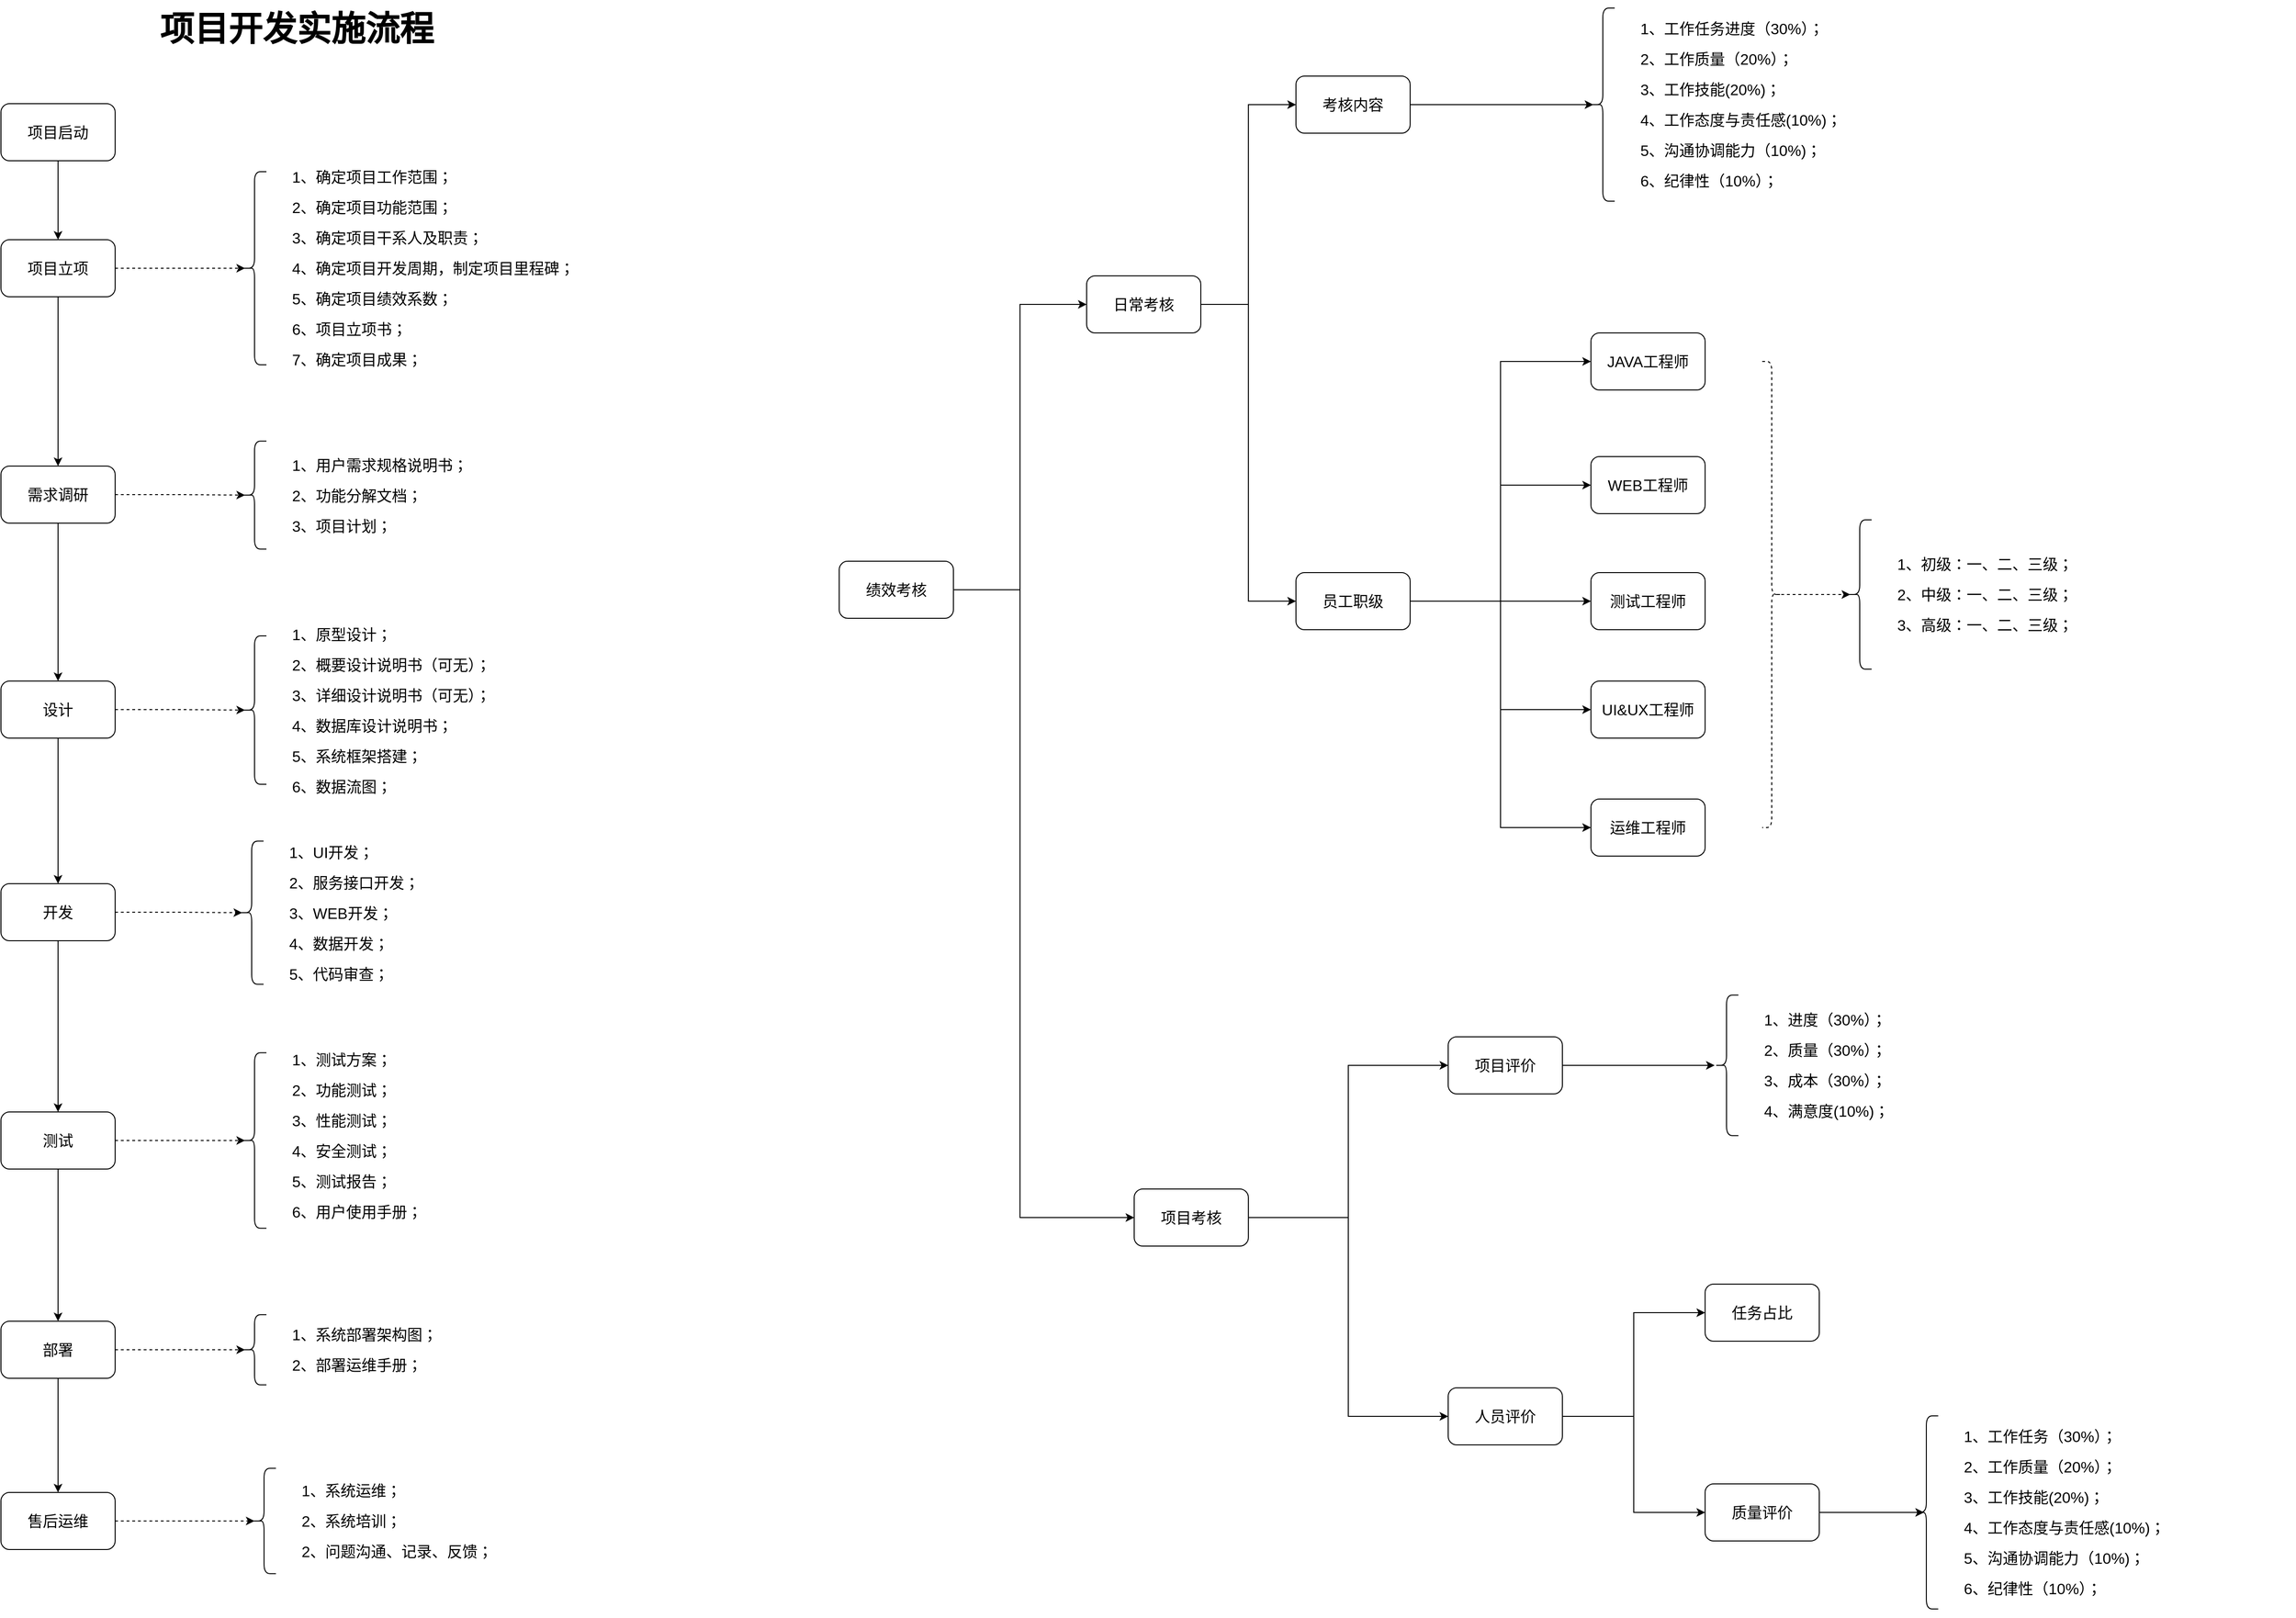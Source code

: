 <mxfile version="24.0.1" type="github">
  <diagram name="第 1 页" id="CrEvW9pFzBhu908rF6s5">
    <mxGraphModel dx="2060" dy="1118" grid="1" gridSize="10" guides="1" tooltips="1" connect="1" arrows="1" fold="1" page="1" pageScale="1" pageWidth="827" pageHeight="1169" math="0" shadow="0">
      <root>
        <mxCell id="0" />
        <mxCell id="1" parent="0" />
        <mxCell id="GFlxzyXbFYNbmDDl-b3X-3" value="" style="edgeStyle=orthogonalEdgeStyle;rounded=0;orthogonalLoop=1;jettySize=auto;html=1;fontSize=16;" parent="1" source="GFlxzyXbFYNbmDDl-b3X-1" target="GFlxzyXbFYNbmDDl-b3X-2" edge="1">
          <mxGeometry relative="1" as="geometry" />
        </mxCell>
        <mxCell id="GFlxzyXbFYNbmDDl-b3X-1" value="项目启动" style="rounded=1;whiteSpace=wrap;html=1;fontSize=16;" parent="1" vertex="1">
          <mxGeometry x="89" y="149" width="120" height="60" as="geometry" />
        </mxCell>
        <mxCell id="GFlxzyXbFYNbmDDl-b3X-5" value="" style="edgeStyle=orthogonalEdgeStyle;rounded=0;orthogonalLoop=1;jettySize=auto;html=1;fontSize=16;" parent="1" source="GFlxzyXbFYNbmDDl-b3X-2" target="GFlxzyXbFYNbmDDl-b3X-4" edge="1">
          <mxGeometry relative="1" as="geometry" />
        </mxCell>
        <mxCell id="GFlxzyXbFYNbmDDl-b3X-2" value="项目立项" style="whiteSpace=wrap;html=1;rounded=1;fontSize=16;" parent="1" vertex="1">
          <mxGeometry x="89" y="292" width="120" height="60" as="geometry" />
        </mxCell>
        <mxCell id="GFlxzyXbFYNbmDDl-b3X-7" value="" style="edgeStyle=orthogonalEdgeStyle;rounded=0;orthogonalLoop=1;jettySize=auto;html=1;fontSize=16;" parent="1" source="GFlxzyXbFYNbmDDl-b3X-4" target="GFlxzyXbFYNbmDDl-b3X-6" edge="1">
          <mxGeometry relative="1" as="geometry" />
        </mxCell>
        <mxCell id="GFlxzyXbFYNbmDDl-b3X-4" value="需求调研" style="whiteSpace=wrap;html=1;rounded=1;fontSize=16;" parent="1" vertex="1">
          <mxGeometry x="89" y="530" width="120" height="60" as="geometry" />
        </mxCell>
        <mxCell id="GFlxzyXbFYNbmDDl-b3X-9" value="" style="edgeStyle=orthogonalEdgeStyle;rounded=0;orthogonalLoop=1;jettySize=auto;html=1;fontSize=16;" parent="1" source="GFlxzyXbFYNbmDDl-b3X-6" target="GFlxzyXbFYNbmDDl-b3X-8" edge="1">
          <mxGeometry relative="1" as="geometry" />
        </mxCell>
        <mxCell id="GFlxzyXbFYNbmDDl-b3X-6" value="设计" style="whiteSpace=wrap;html=1;rounded=1;fontSize=16;" parent="1" vertex="1">
          <mxGeometry x="89" y="756" width="120" height="60" as="geometry" />
        </mxCell>
        <mxCell id="GFlxzyXbFYNbmDDl-b3X-11" value="" style="edgeStyle=orthogonalEdgeStyle;rounded=0;orthogonalLoop=1;jettySize=auto;html=1;fontSize=16;" parent="1" source="GFlxzyXbFYNbmDDl-b3X-8" target="GFlxzyXbFYNbmDDl-b3X-10" edge="1">
          <mxGeometry relative="1" as="geometry" />
        </mxCell>
        <mxCell id="GFlxzyXbFYNbmDDl-b3X-8" value="开发" style="whiteSpace=wrap;html=1;rounded=1;fontSize=16;" parent="1" vertex="1">
          <mxGeometry x="89" y="969" width="120" height="60" as="geometry" />
        </mxCell>
        <mxCell id="GFlxzyXbFYNbmDDl-b3X-13" value="" style="edgeStyle=orthogonalEdgeStyle;rounded=0;orthogonalLoop=1;jettySize=auto;html=1;fontSize=16;" parent="1" source="GFlxzyXbFYNbmDDl-b3X-10" target="GFlxzyXbFYNbmDDl-b3X-12" edge="1">
          <mxGeometry relative="1" as="geometry" />
        </mxCell>
        <mxCell id="GFlxzyXbFYNbmDDl-b3X-10" value="测试" style="whiteSpace=wrap;html=1;rounded=1;fontSize=16;" parent="1" vertex="1">
          <mxGeometry x="89" y="1209" width="120" height="60" as="geometry" />
        </mxCell>
        <mxCell id="GFlxzyXbFYNbmDDl-b3X-15" value="" style="edgeStyle=orthogonalEdgeStyle;rounded=0;orthogonalLoop=1;jettySize=auto;html=1;fontSize=16;" parent="1" source="GFlxzyXbFYNbmDDl-b3X-12" target="GFlxzyXbFYNbmDDl-b3X-14" edge="1">
          <mxGeometry relative="1" as="geometry" />
        </mxCell>
        <mxCell id="GFlxzyXbFYNbmDDl-b3X-12" value="部署" style="whiteSpace=wrap;html=1;rounded=1;fontSize=16;" parent="1" vertex="1">
          <mxGeometry x="89" y="1429" width="120" height="60" as="geometry" />
        </mxCell>
        <mxCell id="GFlxzyXbFYNbmDDl-b3X-14" value="售后运维" style="whiteSpace=wrap;html=1;rounded=1;fontSize=16;" parent="1" vertex="1">
          <mxGeometry x="89" y="1609" width="120" height="60" as="geometry" />
        </mxCell>
        <mxCell id="GFlxzyXbFYNbmDDl-b3X-17" style="edgeStyle=orthogonalEdgeStyle;rounded=0;orthogonalLoop=1;jettySize=auto;html=1;exitX=1;exitY=0.5;exitDx=0;exitDy=0;entryX=0.1;entryY=0.5;entryDx=0;entryDy=0;entryPerimeter=0;fontSize=16;dashed=1;startArrow=none;startFill=0;" parent="1" source="GFlxzyXbFYNbmDDl-b3X-2" target="GFlxzyXbFYNbmDDl-b3X-16" edge="1">
          <mxGeometry relative="1" as="geometry" />
        </mxCell>
        <mxCell id="GFlxzyXbFYNbmDDl-b3X-23" value="" style="group;fontSize=16;" parent="1" vertex="1" connectable="0">
          <mxGeometry x="343" y="212" width="400" height="220" as="geometry" />
        </mxCell>
        <mxCell id="GFlxzyXbFYNbmDDl-b3X-16" value="" style="shape=curlyBracket;whiteSpace=wrap;html=1;rounded=1;labelPosition=left;verticalLabelPosition=middle;align=right;verticalAlign=middle;fontSize=16;" parent="GFlxzyXbFYNbmDDl-b3X-23" vertex="1">
          <mxGeometry y="8.462" width="25" height="203.077" as="geometry" />
        </mxCell>
        <mxCell id="GFlxzyXbFYNbmDDl-b3X-21" value="&lt;p style=&quot;line-height: 100%;&quot;&gt;1、确定项目工作范围；&lt;/p&gt;&lt;p style=&quot;line-height: 100%;&quot;&gt;2、确定项目功能范围；&lt;/p&gt;&lt;p style=&quot;line-height: 100%;&quot;&gt;3、确定项目干系人及职责；&lt;/p&gt;&lt;p style=&quot;line-height: 100%;&quot;&gt;4、确定项目开发周期，制定项目里程碑；&lt;/p&gt;&lt;p style=&quot;line-height: 100%;&quot;&gt;5、确定项目绩效系数；&lt;/p&gt;&lt;p style=&quot;line-height: 100%;&quot;&gt;6、项目立项书；&lt;/p&gt;&lt;p style=&quot;line-height: 100%;&quot;&gt;7、确定项目成果；&lt;/p&gt;" style="text;html=1;strokeColor=none;fillColor=none;align=left;verticalAlign=middle;whiteSpace=wrap;rounded=0;horizontal=1;fontSize=16;" parent="GFlxzyXbFYNbmDDl-b3X-23" vertex="1">
          <mxGeometry x="50" width="350" height="220" as="geometry" />
        </mxCell>
        <mxCell id="GFlxzyXbFYNbmDDl-b3X-26" style="edgeStyle=orthogonalEdgeStyle;rounded=0;orthogonalLoop=1;jettySize=auto;html=1;entryX=0.1;entryY=0.5;entryDx=0;entryDy=0;entryPerimeter=0;fontSize=16;dashed=1;" parent="1" source="GFlxzyXbFYNbmDDl-b3X-4" target="HhBOS2dgm90hjr-vvZMC-8" edge="1">
          <mxGeometry relative="1" as="geometry">
            <mxPoint x="381.96" y="756" as="targetPoint" />
          </mxGeometry>
        </mxCell>
        <mxCell id="GFlxzyXbFYNbmDDl-b3X-32" style="edgeStyle=orthogonalEdgeStyle;rounded=0;orthogonalLoop=1;jettySize=auto;html=1;entryX=0.1;entryY=0.5;entryDx=0;entryDy=0;entryPerimeter=0;fontSize=16;dashed=1;" parent="1" source="GFlxzyXbFYNbmDDl-b3X-6" target="HhBOS2dgm90hjr-vvZMC-20" edge="1">
          <mxGeometry relative="1" as="geometry">
            <mxPoint x="391" y="896" as="targetPoint" />
          </mxGeometry>
        </mxCell>
        <mxCell id="GFlxzyXbFYNbmDDl-b3X-36" style="edgeStyle=orthogonalEdgeStyle;rounded=0;orthogonalLoop=1;jettySize=auto;html=1;fontSize=16;entryX=0.1;entryY=0.5;entryDx=0;entryDy=0;entryPerimeter=0;dashed=1;" parent="1" source="GFlxzyXbFYNbmDDl-b3X-8" target="HhBOS2dgm90hjr-vvZMC-29" edge="1">
          <mxGeometry relative="1" as="geometry">
            <mxPoint x="549" y="953" as="targetPoint" />
          </mxGeometry>
        </mxCell>
        <mxCell id="GFlxzyXbFYNbmDDl-b3X-40" style="edgeStyle=orthogonalEdgeStyle;rounded=0;orthogonalLoop=1;jettySize=auto;html=1;fontSize=16;entryX=0.1;entryY=0.5;entryDx=0;entryDy=0;entryPerimeter=0;dashed=1;" parent="1" source="GFlxzyXbFYNbmDDl-b3X-10" target="HhBOS2dgm90hjr-vvZMC-32" edge="1">
          <mxGeometry relative="1" as="geometry">
            <mxPoint x="359" y="1213" as="targetPoint" />
          </mxGeometry>
        </mxCell>
        <mxCell id="GFlxzyXbFYNbmDDl-b3X-44" style="edgeStyle=orthogonalEdgeStyle;rounded=0;orthogonalLoop=1;jettySize=auto;html=1;entryX=0.1;entryY=0.5;entryDx=0;entryDy=0;entryPerimeter=0;fontSize=16;dashed=1;" parent="1" source="GFlxzyXbFYNbmDDl-b3X-12" target="HhBOS2dgm90hjr-vvZMC-35" edge="1">
          <mxGeometry relative="1" as="geometry">
            <mxPoint x="381" y="1316.5" as="targetPoint" />
          </mxGeometry>
        </mxCell>
        <mxCell id="HhBOS2dgm90hjr-vvZMC-4" style="edgeStyle=orthogonalEdgeStyle;rounded=0;orthogonalLoop=1;jettySize=auto;html=1;entryX=0.1;entryY=0.5;entryDx=0;entryDy=0;entryPerimeter=0;fontSize=16;dashed=1;" parent="1" source="GFlxzyXbFYNbmDDl-b3X-14" target="HhBOS2dgm90hjr-vvZMC-38" edge="1">
          <mxGeometry relative="1" as="geometry">
            <mxPoint x="381" y="1455.5" as="targetPoint" />
          </mxGeometry>
        </mxCell>
        <mxCell id="HhBOS2dgm90hjr-vvZMC-7" value="" style="group;fontSize=16;" parent="1" vertex="1" connectable="0">
          <mxGeometry x="343" y="499" width="400" height="123" as="geometry" />
        </mxCell>
        <mxCell id="HhBOS2dgm90hjr-vvZMC-8" value="" style="shape=curlyBracket;whiteSpace=wrap;html=1;rounded=1;labelPosition=left;verticalLabelPosition=middle;align=right;verticalAlign=middle;fontSize=16;" parent="HhBOS2dgm90hjr-vvZMC-7" vertex="1">
          <mxGeometry y="4.731" width="25" height="113.538" as="geometry" />
        </mxCell>
        <mxCell id="HhBOS2dgm90hjr-vvZMC-9" value="&lt;p style=&quot;line-height: 100%;&quot;&gt;1、用户需求规格说明书；&lt;/p&gt;&lt;p style=&quot;line-height: 100%;&quot;&gt;2、功能分解文档；&lt;/p&gt;&lt;p style=&quot;line-height: 100%;&quot;&gt;3、项目计划；&lt;/p&gt;" style="text;html=1;strokeColor=none;fillColor=none;align=left;verticalAlign=middle;whiteSpace=wrap;rounded=0;horizontal=1;fontSize=16;" parent="HhBOS2dgm90hjr-vvZMC-7" vertex="1">
          <mxGeometry x="50" width="350" height="123.0" as="geometry" />
        </mxCell>
        <mxCell id="HhBOS2dgm90hjr-vvZMC-19" value="" style="group;fontSize=16;" parent="1" vertex="1" connectable="0">
          <mxGeometry x="343" y="702" width="400" height="169" as="geometry" />
        </mxCell>
        <mxCell id="HhBOS2dgm90hjr-vvZMC-20" value="" style="shape=curlyBracket;whiteSpace=wrap;html=1;rounded=1;labelPosition=left;verticalLabelPosition=middle;align=right;verticalAlign=middle;fontSize=16;" parent="HhBOS2dgm90hjr-vvZMC-19" vertex="1">
          <mxGeometry y="6.5" width="25" height="156.0" as="geometry" />
        </mxCell>
        <mxCell id="HhBOS2dgm90hjr-vvZMC-21" value="&lt;p style=&quot;line-height: 100%;&quot;&gt;1、原型设计；&lt;/p&gt;&lt;p style=&quot;line-height: 100%;&quot;&gt;2、概要设计说明书（可无）；&lt;/p&gt;&lt;p style=&quot;line-height: 100%;&quot;&gt;3、详细设计说明书（可无）；&lt;/p&gt;&lt;p style=&quot;line-height: 100%;&quot;&gt;4、数据库设计说明书；&lt;/p&gt;&lt;p style=&quot;line-height: 100%;&quot;&gt;5、系统框架搭建；&lt;/p&gt;&lt;p style=&quot;line-height: 100%;&quot;&gt;6、数据流图；&lt;/p&gt;" style="text;html=1;strokeColor=none;fillColor=none;align=left;verticalAlign=middle;whiteSpace=wrap;rounded=0;horizontal=1;fontSize=16;" parent="HhBOS2dgm90hjr-vvZMC-19" vertex="1">
          <mxGeometry x="50" width="350" height="169" as="geometry" />
        </mxCell>
        <mxCell id="HhBOS2dgm90hjr-vvZMC-28" value="" style="group;fontSize=16;" parent="1" vertex="1" connectable="0">
          <mxGeometry x="340" y="918" width="400" height="163" as="geometry" />
        </mxCell>
        <mxCell id="HhBOS2dgm90hjr-vvZMC-29" value="" style="shape=curlyBracket;whiteSpace=wrap;html=1;rounded=1;labelPosition=left;verticalLabelPosition=middle;align=right;verticalAlign=middle;fontSize=16;" parent="HhBOS2dgm90hjr-vvZMC-28" vertex="1">
          <mxGeometry y="6.269" width="25" height="150.462" as="geometry" />
        </mxCell>
        <mxCell id="HhBOS2dgm90hjr-vvZMC-30" value="&lt;p style=&quot;line-height: 100%;&quot;&gt;1、UI开发；&lt;/p&gt;&lt;p style=&quot;line-height: 100%;&quot;&gt;2、服务接口开发；&lt;/p&gt;&lt;p style=&quot;line-height: 100%;&quot;&gt;3、WEB开发；&lt;/p&gt;&lt;p style=&quot;line-height: 100%;&quot;&gt;4、数据开发；&lt;/p&gt;&lt;p style=&quot;line-height: 100%;&quot;&gt;5、代码审查；&lt;/p&gt;" style="text;html=1;strokeColor=none;fillColor=none;align=left;verticalAlign=middle;whiteSpace=wrap;rounded=0;horizontal=1;fontSize=16;" parent="HhBOS2dgm90hjr-vvZMC-28" vertex="1">
          <mxGeometry x="50" width="350" height="163" as="geometry" />
        </mxCell>
        <mxCell id="HhBOS2dgm90hjr-vvZMC-31" value="" style="group;fontSize=16;" parent="1" vertex="1" connectable="0">
          <mxGeometry x="343" y="1139" width="400" height="200" as="geometry" />
        </mxCell>
        <mxCell id="HhBOS2dgm90hjr-vvZMC-32" value="" style="shape=curlyBracket;whiteSpace=wrap;html=1;rounded=1;labelPosition=left;verticalLabelPosition=middle;align=right;verticalAlign=middle;fontSize=16;" parent="HhBOS2dgm90hjr-vvZMC-31" vertex="1">
          <mxGeometry y="7.692" width="25" height="184.615" as="geometry" />
        </mxCell>
        <mxCell id="HhBOS2dgm90hjr-vvZMC-33" value="&lt;p style=&quot;line-height: 100%;&quot;&gt;1、测试方案；&lt;/p&gt;&lt;p style=&quot;line-height: 100%;&quot;&gt;2、功能测试；&lt;/p&gt;&lt;p style=&quot;line-height: 100%;&quot;&gt;3、性能测试；&lt;/p&gt;&lt;p style=&quot;line-height: 100%;&quot;&gt;4、安全测试；&lt;/p&gt;&lt;p style=&quot;line-height: 100%;&quot;&gt;5、测试报告；&lt;/p&gt;&lt;p style=&quot;line-height: 100%;&quot;&gt;6、用户使用手册；&lt;/p&gt;" style="text;html=1;strokeColor=none;fillColor=none;align=left;verticalAlign=middle;whiteSpace=wrap;rounded=0;horizontal=1;fontSize=16;" parent="HhBOS2dgm90hjr-vvZMC-31" vertex="1">
          <mxGeometry x="50" width="350" height="190.476" as="geometry" />
        </mxCell>
        <mxCell id="HhBOS2dgm90hjr-vvZMC-34" value="" style="group;fontSize=16;" parent="1" vertex="1" connectable="0">
          <mxGeometry x="343" y="1419" width="400" height="80" as="geometry" />
        </mxCell>
        <mxCell id="HhBOS2dgm90hjr-vvZMC-35" value="" style="shape=curlyBracket;whiteSpace=wrap;html=1;rounded=1;labelPosition=left;verticalLabelPosition=middle;align=right;verticalAlign=middle;fontSize=16;" parent="HhBOS2dgm90hjr-vvZMC-34" vertex="1">
          <mxGeometry y="3.077" width="25" height="73.846" as="geometry" />
        </mxCell>
        <mxCell id="HhBOS2dgm90hjr-vvZMC-36" value="&lt;p style=&quot;line-height: 100%;&quot;&gt;1、系统部署架构图；&lt;/p&gt;&lt;p style=&quot;line-height: 100%;&quot;&gt;2、部署运维手册；&lt;/p&gt;" style="text;html=1;strokeColor=none;fillColor=none;align=left;verticalAlign=middle;whiteSpace=wrap;rounded=0;horizontal=1;fontSize=16;" parent="HhBOS2dgm90hjr-vvZMC-34" vertex="1">
          <mxGeometry x="50" width="350" height="80" as="geometry" />
        </mxCell>
        <mxCell id="HhBOS2dgm90hjr-vvZMC-37" value="" style="group;fontSize=16;" parent="1" vertex="1" connectable="0">
          <mxGeometry x="353" y="1579" width="400" height="120" as="geometry" />
        </mxCell>
        <mxCell id="HhBOS2dgm90hjr-vvZMC-38" value="" style="shape=curlyBracket;whiteSpace=wrap;html=1;rounded=1;labelPosition=left;verticalLabelPosition=middle;align=right;verticalAlign=middle;fontSize=16;" parent="HhBOS2dgm90hjr-vvZMC-37" vertex="1">
          <mxGeometry y="4.615" width="25" height="110.769" as="geometry" />
        </mxCell>
        <mxCell id="HhBOS2dgm90hjr-vvZMC-39" value="&lt;p style=&quot;line-height: 100%;&quot;&gt;1、系统运维；&lt;/p&gt;&lt;p style=&quot;line-height: 100%;&quot;&gt;2、系统培训；&lt;/p&gt;&lt;p style=&quot;line-height: 100%;&quot;&gt;2、问题沟通、记录、反馈；&lt;/p&gt;" style="text;html=1;strokeColor=none;fillColor=none;align=left;verticalAlign=middle;whiteSpace=wrap;rounded=0;horizontal=1;fontSize=16;" parent="HhBOS2dgm90hjr-vvZMC-37" vertex="1">
          <mxGeometry x="50" width="350" height="120" as="geometry" />
        </mxCell>
        <mxCell id="xK09OYR490CCKeXQ2EZK-1" value="项目开发实施流程" style="text;html=1;strokeColor=none;fillColor=none;align=center;verticalAlign=middle;whiteSpace=wrap;rounded=0;fontSize=36;fontStyle=1" parent="1" vertex="1">
          <mxGeometry x="200" y="40" width="400" height="60" as="geometry" />
        </mxCell>
        <mxCell id="xFRqCPLFRLumwVhFB_PF-4" style="edgeStyle=orthogonalEdgeStyle;rounded=0;orthogonalLoop=1;jettySize=auto;html=1;entryX=0;entryY=0.5;entryDx=0;entryDy=0;" edge="1" parent="1" source="xFRqCPLFRLumwVhFB_PF-1" target="xFRqCPLFRLumwVhFB_PF-2">
          <mxGeometry relative="1" as="geometry" />
        </mxCell>
        <mxCell id="xFRqCPLFRLumwVhFB_PF-5" style="edgeStyle=orthogonalEdgeStyle;rounded=0;orthogonalLoop=1;jettySize=auto;html=1;entryX=0;entryY=0.5;entryDx=0;entryDy=0;" edge="1" parent="1" source="xFRqCPLFRLumwVhFB_PF-1" target="xFRqCPLFRLumwVhFB_PF-3">
          <mxGeometry relative="1" as="geometry">
            <Array as="points">
              <mxPoint x="1160" y="660" />
              <mxPoint x="1160" y="1320" />
            </Array>
          </mxGeometry>
        </mxCell>
        <mxCell id="xFRqCPLFRLumwVhFB_PF-1" value="绩效考核" style="rounded=1;whiteSpace=wrap;html=1;fontSize=16;" vertex="1" parent="1">
          <mxGeometry x="970" y="630" width="120" height="60" as="geometry" />
        </mxCell>
        <mxCell id="xFRqCPLFRLumwVhFB_PF-12" style="edgeStyle=orthogonalEdgeStyle;rounded=0;orthogonalLoop=1;jettySize=auto;html=1;entryX=0.1;entryY=0.5;entryDx=0;entryDy=0;entryPerimeter=0;exitX=1;exitY=0.5;exitDx=0;exitDy=0;" edge="1" parent="1" source="xFRqCPLFRLumwVhFB_PF-16" target="xFRqCPLFRLumwVhFB_PF-14">
          <mxGeometry relative="1" as="geometry">
            <mxPoint x="1420" y="205" as="targetPoint" />
          </mxGeometry>
        </mxCell>
        <mxCell id="xFRqCPLFRLumwVhFB_PF-18" style="edgeStyle=orthogonalEdgeStyle;rounded=0;orthogonalLoop=1;jettySize=auto;html=1;entryX=0;entryY=0.5;entryDx=0;entryDy=0;" edge="1" parent="1" source="xFRqCPLFRLumwVhFB_PF-2" target="xFRqCPLFRLumwVhFB_PF-16">
          <mxGeometry relative="1" as="geometry" />
        </mxCell>
        <mxCell id="xFRqCPLFRLumwVhFB_PF-19" style="edgeStyle=orthogonalEdgeStyle;rounded=0;orthogonalLoop=1;jettySize=auto;html=1;entryX=0;entryY=0.5;entryDx=0;entryDy=0;" edge="1" parent="1" source="xFRqCPLFRLumwVhFB_PF-2" target="xFRqCPLFRLumwVhFB_PF-17">
          <mxGeometry relative="1" as="geometry" />
        </mxCell>
        <mxCell id="xFRqCPLFRLumwVhFB_PF-2" value="日常考核" style="rounded=1;whiteSpace=wrap;html=1;fontSize=16;" vertex="1" parent="1">
          <mxGeometry x="1230" y="330" width="120" height="60" as="geometry" />
        </mxCell>
        <mxCell id="xFRqCPLFRLumwVhFB_PF-7" style="edgeStyle=orthogonalEdgeStyle;rounded=0;orthogonalLoop=1;jettySize=auto;html=1;entryX=0;entryY=0.5;entryDx=0;entryDy=0;" edge="1" parent="1" source="xFRqCPLFRLumwVhFB_PF-3" target="xFRqCPLFRLumwVhFB_PF-6">
          <mxGeometry relative="1" as="geometry" />
        </mxCell>
        <mxCell id="xFRqCPLFRLumwVhFB_PF-49" style="edgeStyle=orthogonalEdgeStyle;rounded=0;orthogonalLoop=1;jettySize=auto;html=1;entryX=0;entryY=0.5;entryDx=0;entryDy=0;" edge="1" parent="1" source="xFRqCPLFRLumwVhFB_PF-3" target="xFRqCPLFRLumwVhFB_PF-48">
          <mxGeometry relative="1" as="geometry" />
        </mxCell>
        <mxCell id="xFRqCPLFRLumwVhFB_PF-3" value="项目考核" style="rounded=1;whiteSpace=wrap;html=1;fontSize=16;" vertex="1" parent="1">
          <mxGeometry x="1280" y="1290" width="120" height="60" as="geometry" />
        </mxCell>
        <mxCell id="xFRqCPLFRLumwVhFB_PF-47" style="edgeStyle=orthogonalEdgeStyle;rounded=0;orthogonalLoop=1;jettySize=auto;html=1;" edge="1" parent="1" source="xFRqCPLFRLumwVhFB_PF-6" target="xFRqCPLFRLumwVhFB_PF-43">
          <mxGeometry relative="1" as="geometry" />
        </mxCell>
        <mxCell id="xFRqCPLFRLumwVhFB_PF-6" value="项目评价" style="rounded=1;whiteSpace=wrap;html=1;fontSize=16;" vertex="1" parent="1">
          <mxGeometry x="1610" y="1130" width="120" height="60" as="geometry" />
        </mxCell>
        <mxCell id="xFRqCPLFRLumwVhFB_PF-13" value="" style="group;fontSize=16;" vertex="1" connectable="0" parent="1">
          <mxGeometry x="1760" y="40" width="400" height="220" as="geometry" />
        </mxCell>
        <mxCell id="xFRqCPLFRLumwVhFB_PF-14" value="" style="shape=curlyBracket;whiteSpace=wrap;html=1;rounded=1;labelPosition=left;verticalLabelPosition=middle;align=right;verticalAlign=middle;fontSize=16;" vertex="1" parent="xFRqCPLFRLumwVhFB_PF-13">
          <mxGeometry y="8.462" width="25" height="203.077" as="geometry" />
        </mxCell>
        <mxCell id="xFRqCPLFRLumwVhFB_PF-15" value="&lt;p style=&quot;line-height: 100%;&quot;&gt;1、工作任务进度（30%）；&lt;/p&gt;&lt;p style=&quot;line-height: 100%;&quot;&gt;2、工作质量（20%）；&lt;/p&gt;&lt;p style=&quot;line-height: 100%;&quot;&gt;3、工作技能(20%)；&lt;/p&gt;&lt;p style=&quot;line-height: 100%;&quot;&gt;4、工作态度与责任感(10%)；&lt;/p&gt;&lt;p style=&quot;line-height: 100%;&quot;&gt;5、沟通协调能力（10%)；&lt;/p&gt;&lt;p style=&quot;line-height: 100%;&quot;&gt;6、纪律性（10%）；&lt;/p&gt;" style="text;html=1;strokeColor=none;fillColor=none;align=left;verticalAlign=middle;whiteSpace=wrap;rounded=0;horizontal=1;fontSize=16;" vertex="1" parent="xFRqCPLFRLumwVhFB_PF-13">
          <mxGeometry x="50" width="350" height="220" as="geometry" />
        </mxCell>
        <mxCell id="xFRqCPLFRLumwVhFB_PF-16" value="考核内容" style="rounded=1;whiteSpace=wrap;html=1;fontSize=16;" vertex="1" parent="1">
          <mxGeometry x="1450" y="120" width="120" height="60" as="geometry" />
        </mxCell>
        <mxCell id="xFRqCPLFRLumwVhFB_PF-31" style="edgeStyle=orthogonalEdgeStyle;rounded=0;orthogonalLoop=1;jettySize=auto;html=1;entryX=0;entryY=0.5;entryDx=0;entryDy=0;" edge="1" parent="1" source="xFRqCPLFRLumwVhFB_PF-17" target="xFRqCPLFRLumwVhFB_PF-21">
          <mxGeometry relative="1" as="geometry" />
        </mxCell>
        <mxCell id="xFRqCPLFRLumwVhFB_PF-32" style="edgeStyle=orthogonalEdgeStyle;rounded=0;orthogonalLoop=1;jettySize=auto;html=1;entryX=0;entryY=0.5;entryDx=0;entryDy=0;" edge="1" parent="1" source="xFRqCPLFRLumwVhFB_PF-17" target="xFRqCPLFRLumwVhFB_PF-22">
          <mxGeometry relative="1" as="geometry" />
        </mxCell>
        <mxCell id="xFRqCPLFRLumwVhFB_PF-33" style="edgeStyle=orthogonalEdgeStyle;rounded=0;orthogonalLoop=1;jettySize=auto;html=1;entryX=0;entryY=0.5;entryDx=0;entryDy=0;" edge="1" parent="1" source="xFRqCPLFRLumwVhFB_PF-17" target="xFRqCPLFRLumwVhFB_PF-20">
          <mxGeometry relative="1" as="geometry" />
        </mxCell>
        <mxCell id="xFRqCPLFRLumwVhFB_PF-34" style="edgeStyle=orthogonalEdgeStyle;rounded=0;orthogonalLoop=1;jettySize=auto;html=1;entryX=0;entryY=0.5;entryDx=0;entryDy=0;" edge="1" parent="1" source="xFRqCPLFRLumwVhFB_PF-17" target="xFRqCPLFRLumwVhFB_PF-26">
          <mxGeometry relative="1" as="geometry" />
        </mxCell>
        <mxCell id="xFRqCPLFRLumwVhFB_PF-35" style="edgeStyle=orthogonalEdgeStyle;rounded=0;orthogonalLoop=1;jettySize=auto;html=1;entryX=0;entryY=0.5;entryDx=0;entryDy=0;" edge="1" parent="1" source="xFRqCPLFRLumwVhFB_PF-17" target="xFRqCPLFRLumwVhFB_PF-27">
          <mxGeometry relative="1" as="geometry" />
        </mxCell>
        <mxCell id="xFRqCPLFRLumwVhFB_PF-17" value="员工职级" style="rounded=1;whiteSpace=wrap;html=1;fontSize=16;" vertex="1" parent="1">
          <mxGeometry x="1450" y="642" width="120" height="60" as="geometry" />
        </mxCell>
        <mxCell id="xFRqCPLFRLumwVhFB_PF-20" value="JAVA工程师" style="rounded=1;whiteSpace=wrap;html=1;fontSize=16;" vertex="1" parent="1">
          <mxGeometry x="1760" y="390" width="120" height="60" as="geometry" />
        </mxCell>
        <mxCell id="xFRqCPLFRLumwVhFB_PF-21" value="测试工程师" style="rounded=1;whiteSpace=wrap;html=1;fontSize=16;" vertex="1" parent="1">
          <mxGeometry x="1760" y="642" width="120" height="60" as="geometry" />
        </mxCell>
        <mxCell id="xFRqCPLFRLumwVhFB_PF-22" value="WEB工程师" style="rounded=1;whiteSpace=wrap;html=1;fontSize=16;" vertex="1" parent="1">
          <mxGeometry x="1760" y="520" width="120" height="60" as="geometry" />
        </mxCell>
        <mxCell id="xFRqCPLFRLumwVhFB_PF-26" value="UI&amp;amp;UX工程师" style="rounded=1;whiteSpace=wrap;html=1;fontSize=16;" vertex="1" parent="1">
          <mxGeometry x="1760" y="756" width="120" height="60" as="geometry" />
        </mxCell>
        <mxCell id="xFRqCPLFRLumwVhFB_PF-27" value="运维工程师" style="rounded=1;whiteSpace=wrap;html=1;fontSize=16;" vertex="1" parent="1">
          <mxGeometry x="1760" y="880" width="120" height="60" as="geometry" />
        </mxCell>
        <mxCell id="xFRqCPLFRLumwVhFB_PF-37" value="" style="group;fontSize=16;" vertex="1" connectable="0" parent="1">
          <mxGeometry x="2030" y="580" width="400" height="170" as="geometry" />
        </mxCell>
        <mxCell id="xFRqCPLFRLumwVhFB_PF-38" value="" style="shape=curlyBracket;whiteSpace=wrap;html=1;rounded=1;labelPosition=left;verticalLabelPosition=middle;align=right;verticalAlign=middle;fontSize=16;" vertex="1" parent="xFRqCPLFRLumwVhFB_PF-37">
          <mxGeometry y="6.538" width="25" height="156.923" as="geometry" />
        </mxCell>
        <mxCell id="xFRqCPLFRLumwVhFB_PF-39" value="&lt;p style=&quot;line-height: 100%;&quot;&gt;1、初级：一、二、三级；&lt;/p&gt;&lt;p style=&quot;line-height: 100%;&quot;&gt;2、中&lt;span style=&quot;background-color: initial;&quot;&gt;级：一、二、三级；&lt;/span&gt;&lt;/p&gt;&lt;p style=&quot;line-height: 100%;&quot;&gt;3、高&lt;span style=&quot;background-color: initial;&quot;&gt;级：一、二、三级；&lt;/span&gt;&lt;/p&gt;" style="text;html=1;strokeColor=none;fillColor=none;align=left;verticalAlign=middle;whiteSpace=wrap;rounded=0;horizontal=1;fontSize=16;" vertex="1" parent="xFRqCPLFRLumwVhFB_PF-37">
          <mxGeometry x="50" width="350" height="170" as="geometry" />
        </mxCell>
        <mxCell id="xFRqCPLFRLumwVhFB_PF-40" value="" style="shape=curlyBracket;whiteSpace=wrap;html=1;rounded=1;flipH=1;labelPosition=right;verticalLabelPosition=middle;align=left;verticalAlign=middle;dashed=1;" vertex="1" parent="1">
          <mxGeometry x="1940" y="420" width="20" height="490" as="geometry" />
        </mxCell>
        <mxCell id="xFRqCPLFRLumwVhFB_PF-41" style="edgeStyle=orthogonalEdgeStyle;rounded=0;orthogonalLoop=1;jettySize=auto;html=1;entryX=0.1;entryY=0.5;entryDx=0;entryDy=0;entryPerimeter=0;dashed=1;" edge="1" parent="1" source="xFRqCPLFRLumwVhFB_PF-40" target="xFRqCPLFRLumwVhFB_PF-38">
          <mxGeometry relative="1" as="geometry" />
        </mxCell>
        <mxCell id="xFRqCPLFRLumwVhFB_PF-42" value="" style="group;fontSize=16;" vertex="1" connectable="0" parent="1">
          <mxGeometry x="1890" y="1080" width="400" height="160" as="geometry" />
        </mxCell>
        <mxCell id="xFRqCPLFRLumwVhFB_PF-43" value="" style="shape=curlyBracket;whiteSpace=wrap;html=1;rounded=1;labelPosition=left;verticalLabelPosition=middle;align=right;verticalAlign=middle;fontSize=16;" vertex="1" parent="xFRqCPLFRLumwVhFB_PF-42">
          <mxGeometry y="6.154" width="25" height="147.692" as="geometry" />
        </mxCell>
        <mxCell id="xFRqCPLFRLumwVhFB_PF-44" value="&lt;p style=&quot;line-height: 100%;&quot;&gt;1、进度（30%）；&lt;/p&gt;&lt;p style=&quot;line-height: 100%;&quot;&gt;2、质量（30%）；&lt;/p&gt;&lt;p style=&quot;line-height: 100%;&quot;&gt;3、成本（30%）；&lt;/p&gt;&lt;p style=&quot;line-height: 100%;&quot;&gt;4、满意度(10%)；&lt;/p&gt;" style="text;html=1;strokeColor=none;fillColor=none;align=left;verticalAlign=middle;whiteSpace=wrap;rounded=0;horizontal=1;fontSize=16;" vertex="1" parent="xFRqCPLFRLumwVhFB_PF-42">
          <mxGeometry x="50" width="350" height="160" as="geometry" />
        </mxCell>
        <mxCell id="xFRqCPLFRLumwVhFB_PF-52" style="edgeStyle=orthogonalEdgeStyle;rounded=0;orthogonalLoop=1;jettySize=auto;html=1;entryX=0;entryY=0.5;entryDx=0;entryDy=0;" edge="1" parent="1" source="xFRqCPLFRLumwVhFB_PF-48" target="xFRqCPLFRLumwVhFB_PF-50">
          <mxGeometry relative="1" as="geometry" />
        </mxCell>
        <mxCell id="xFRqCPLFRLumwVhFB_PF-53" style="edgeStyle=orthogonalEdgeStyle;rounded=0;orthogonalLoop=1;jettySize=auto;html=1;entryX=0;entryY=0.5;entryDx=0;entryDy=0;" edge="1" parent="1" source="xFRqCPLFRLumwVhFB_PF-48" target="xFRqCPLFRLumwVhFB_PF-51">
          <mxGeometry relative="1" as="geometry" />
        </mxCell>
        <mxCell id="xFRqCPLFRLumwVhFB_PF-48" value="人员评价" style="rounded=1;whiteSpace=wrap;html=1;fontSize=16;" vertex="1" parent="1">
          <mxGeometry x="1610" y="1499" width="120" height="60" as="geometry" />
        </mxCell>
        <mxCell id="xFRqCPLFRLumwVhFB_PF-50" value="任务占比" style="rounded=1;whiteSpace=wrap;html=1;fontSize=16;" vertex="1" parent="1">
          <mxGeometry x="1880" y="1390" width="120" height="60" as="geometry" />
        </mxCell>
        <mxCell id="xFRqCPLFRLumwVhFB_PF-51" value="质量评价" style="rounded=1;whiteSpace=wrap;html=1;fontSize=16;" vertex="1" parent="1">
          <mxGeometry x="1880" y="1600" width="120" height="60" as="geometry" />
        </mxCell>
        <mxCell id="xFRqCPLFRLumwVhFB_PF-54" value="" style="group;fontSize=16;" vertex="1" connectable="0" parent="1">
          <mxGeometry x="2100" y="1520" width="400" height="220" as="geometry" />
        </mxCell>
        <mxCell id="xFRqCPLFRLumwVhFB_PF-55" value="" style="shape=curlyBracket;whiteSpace=wrap;html=1;rounded=1;labelPosition=left;verticalLabelPosition=middle;align=right;verticalAlign=middle;fontSize=16;" vertex="1" parent="xFRqCPLFRLumwVhFB_PF-54">
          <mxGeometry y="8.462" width="25" height="203.077" as="geometry" />
        </mxCell>
        <mxCell id="xFRqCPLFRLumwVhFB_PF-56" value="&lt;p style=&quot;line-height: 100%;&quot;&gt;1、工作任务（30%）；&lt;/p&gt;&lt;p style=&quot;line-height: 100%;&quot;&gt;2、工作质量（20%）；&lt;/p&gt;&lt;p style=&quot;line-height: 100%;&quot;&gt;3、工作技能(20%)；&lt;/p&gt;&lt;p style=&quot;line-height: 100%;&quot;&gt;4、工作态度与责任感(10%)；&lt;/p&gt;&lt;p style=&quot;line-height: 100%;&quot;&gt;5、沟通协调能力（10%)；&lt;/p&gt;&lt;p style=&quot;line-height: 100%;&quot;&gt;6、纪律性（10%）；&lt;/p&gt;" style="text;html=1;strokeColor=none;fillColor=none;align=left;verticalAlign=middle;whiteSpace=wrap;rounded=0;horizontal=1;fontSize=16;" vertex="1" parent="xFRqCPLFRLumwVhFB_PF-54">
          <mxGeometry x="50" width="350" height="220" as="geometry" />
        </mxCell>
        <mxCell id="xFRqCPLFRLumwVhFB_PF-57" style="edgeStyle=orthogonalEdgeStyle;rounded=0;orthogonalLoop=1;jettySize=auto;html=1;entryX=0.4;entryY=0.5;entryDx=0;entryDy=0;entryPerimeter=0;" edge="1" parent="1" source="xFRqCPLFRLumwVhFB_PF-51" target="xFRqCPLFRLumwVhFB_PF-55">
          <mxGeometry relative="1" as="geometry" />
        </mxCell>
      </root>
    </mxGraphModel>
  </diagram>
</mxfile>
